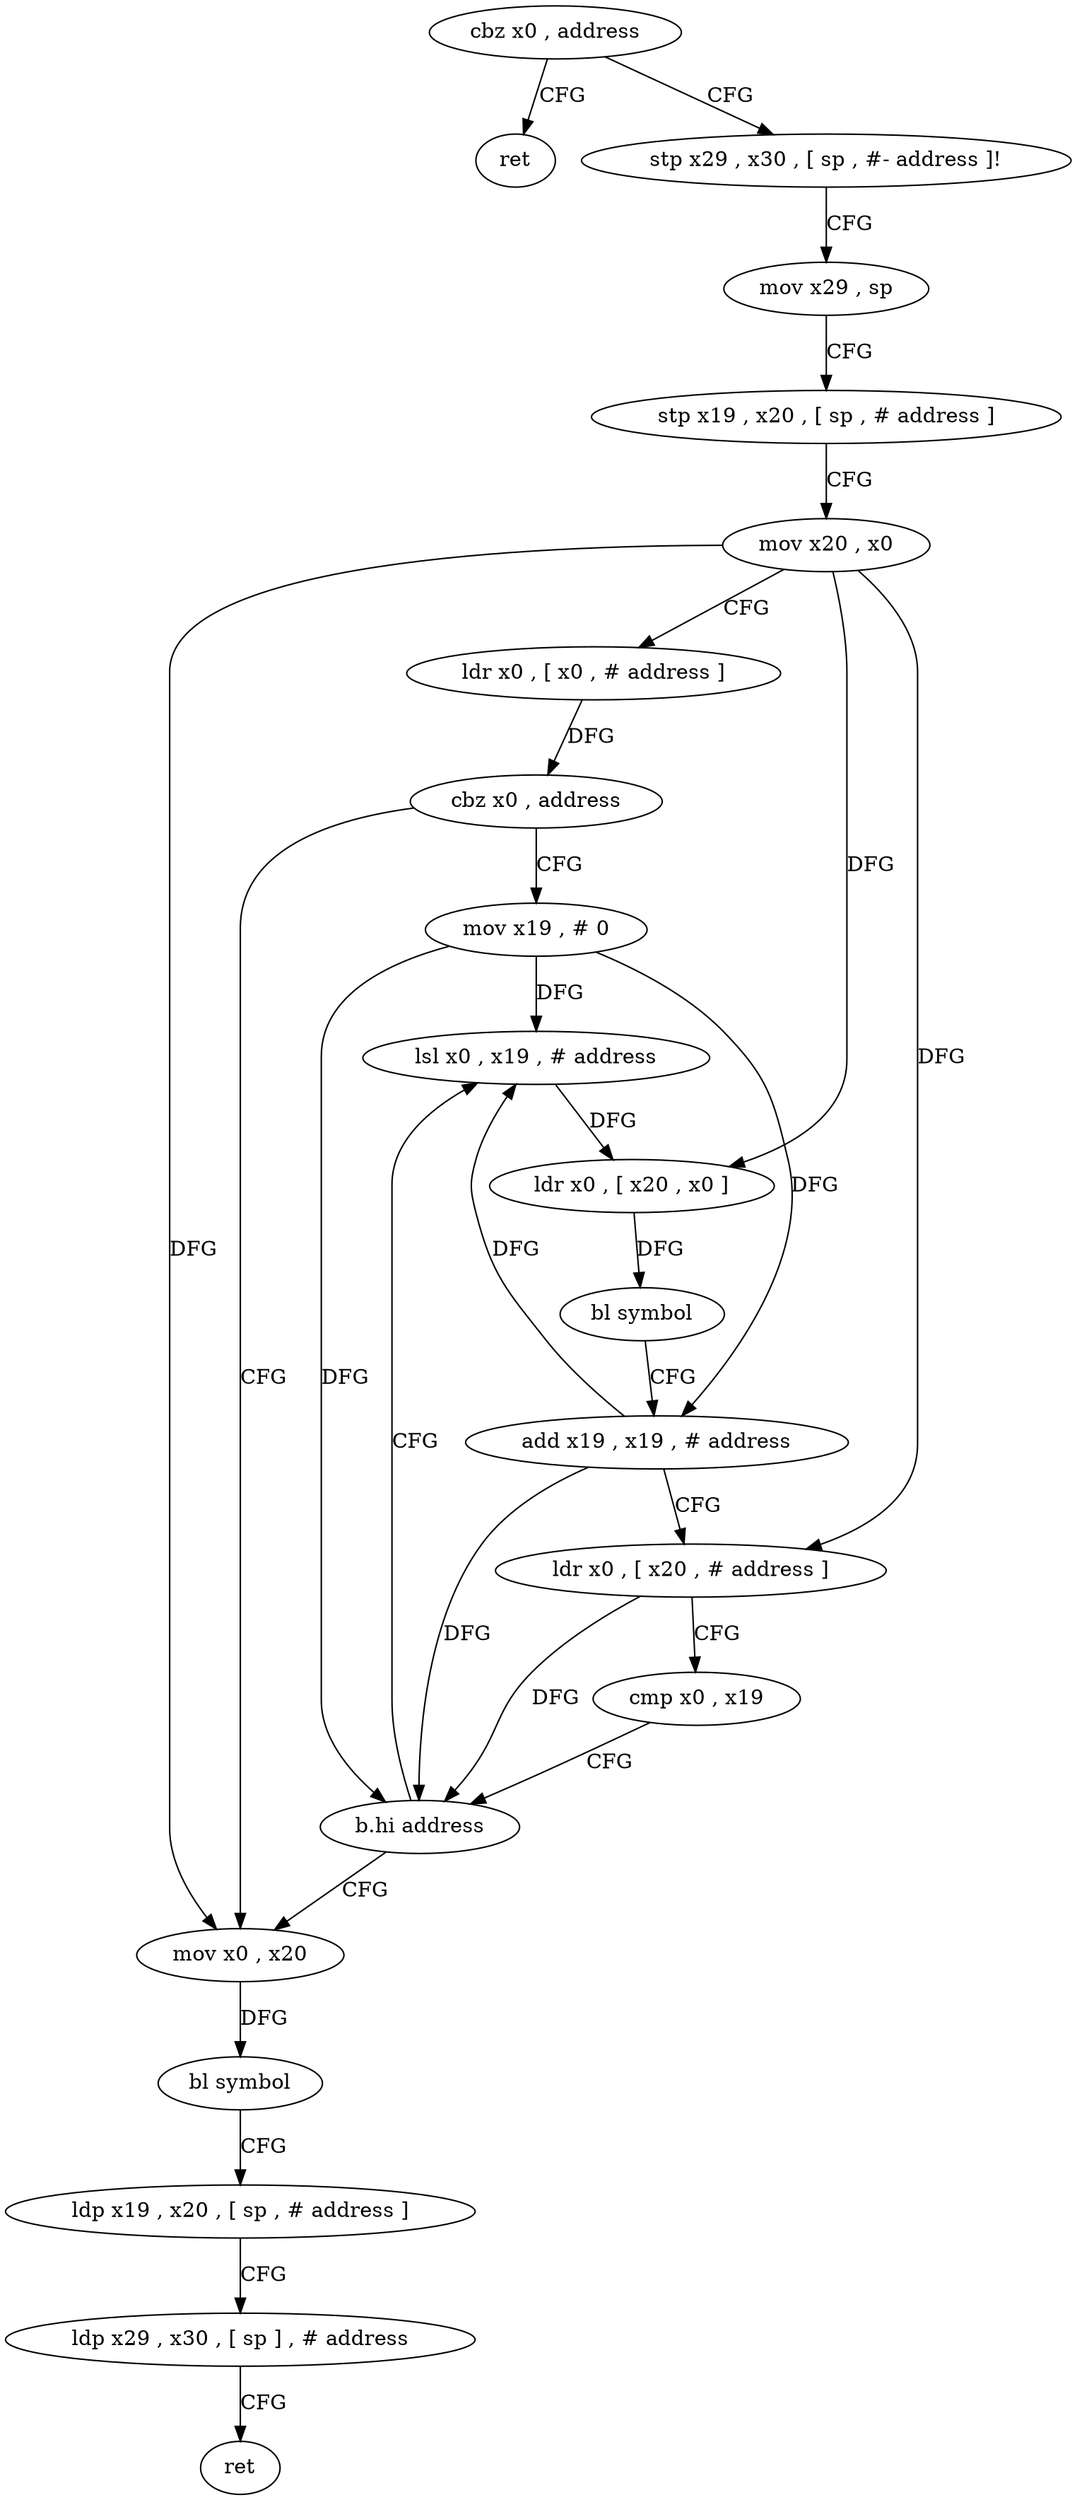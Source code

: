 digraph "func" {
"151352" [label = "cbz x0 , address" ]
"151432" [label = "ret" ]
"151356" [label = "stp x29 , x30 , [ sp , #- address ]!" ]
"151360" [label = "mov x29 , sp" ]
"151364" [label = "stp x19 , x20 , [ sp , # address ]" ]
"151368" [label = "mov x20 , x0" ]
"151372" [label = "ldr x0 , [ x0 , # address ]" ]
"151376" [label = "cbz x0 , address" ]
"151412" [label = "mov x0 , x20" ]
"151380" [label = "mov x19 , # 0" ]
"151416" [label = "bl symbol" ]
"151420" [label = "ldp x19 , x20 , [ sp , # address ]" ]
"151424" [label = "ldp x29 , x30 , [ sp ] , # address" ]
"151428" [label = "ret" ]
"151384" [label = "lsl x0 , x19 , # address" ]
"151388" [label = "ldr x0 , [ x20 , x0 ]" ]
"151392" [label = "bl symbol" ]
"151396" [label = "add x19 , x19 , # address" ]
"151400" [label = "ldr x0 , [ x20 , # address ]" ]
"151404" [label = "cmp x0 , x19" ]
"151408" [label = "b.hi address" ]
"151352" -> "151432" [ label = "CFG" ]
"151352" -> "151356" [ label = "CFG" ]
"151356" -> "151360" [ label = "CFG" ]
"151360" -> "151364" [ label = "CFG" ]
"151364" -> "151368" [ label = "CFG" ]
"151368" -> "151372" [ label = "CFG" ]
"151368" -> "151412" [ label = "DFG" ]
"151368" -> "151388" [ label = "DFG" ]
"151368" -> "151400" [ label = "DFG" ]
"151372" -> "151376" [ label = "DFG" ]
"151376" -> "151412" [ label = "CFG" ]
"151376" -> "151380" [ label = "CFG" ]
"151412" -> "151416" [ label = "DFG" ]
"151380" -> "151384" [ label = "DFG" ]
"151380" -> "151396" [ label = "DFG" ]
"151380" -> "151408" [ label = "DFG" ]
"151416" -> "151420" [ label = "CFG" ]
"151420" -> "151424" [ label = "CFG" ]
"151424" -> "151428" [ label = "CFG" ]
"151384" -> "151388" [ label = "DFG" ]
"151388" -> "151392" [ label = "DFG" ]
"151392" -> "151396" [ label = "CFG" ]
"151396" -> "151400" [ label = "CFG" ]
"151396" -> "151384" [ label = "DFG" ]
"151396" -> "151408" [ label = "DFG" ]
"151400" -> "151404" [ label = "CFG" ]
"151400" -> "151408" [ label = "DFG" ]
"151404" -> "151408" [ label = "CFG" ]
"151408" -> "151384" [ label = "CFG" ]
"151408" -> "151412" [ label = "CFG" ]
}
